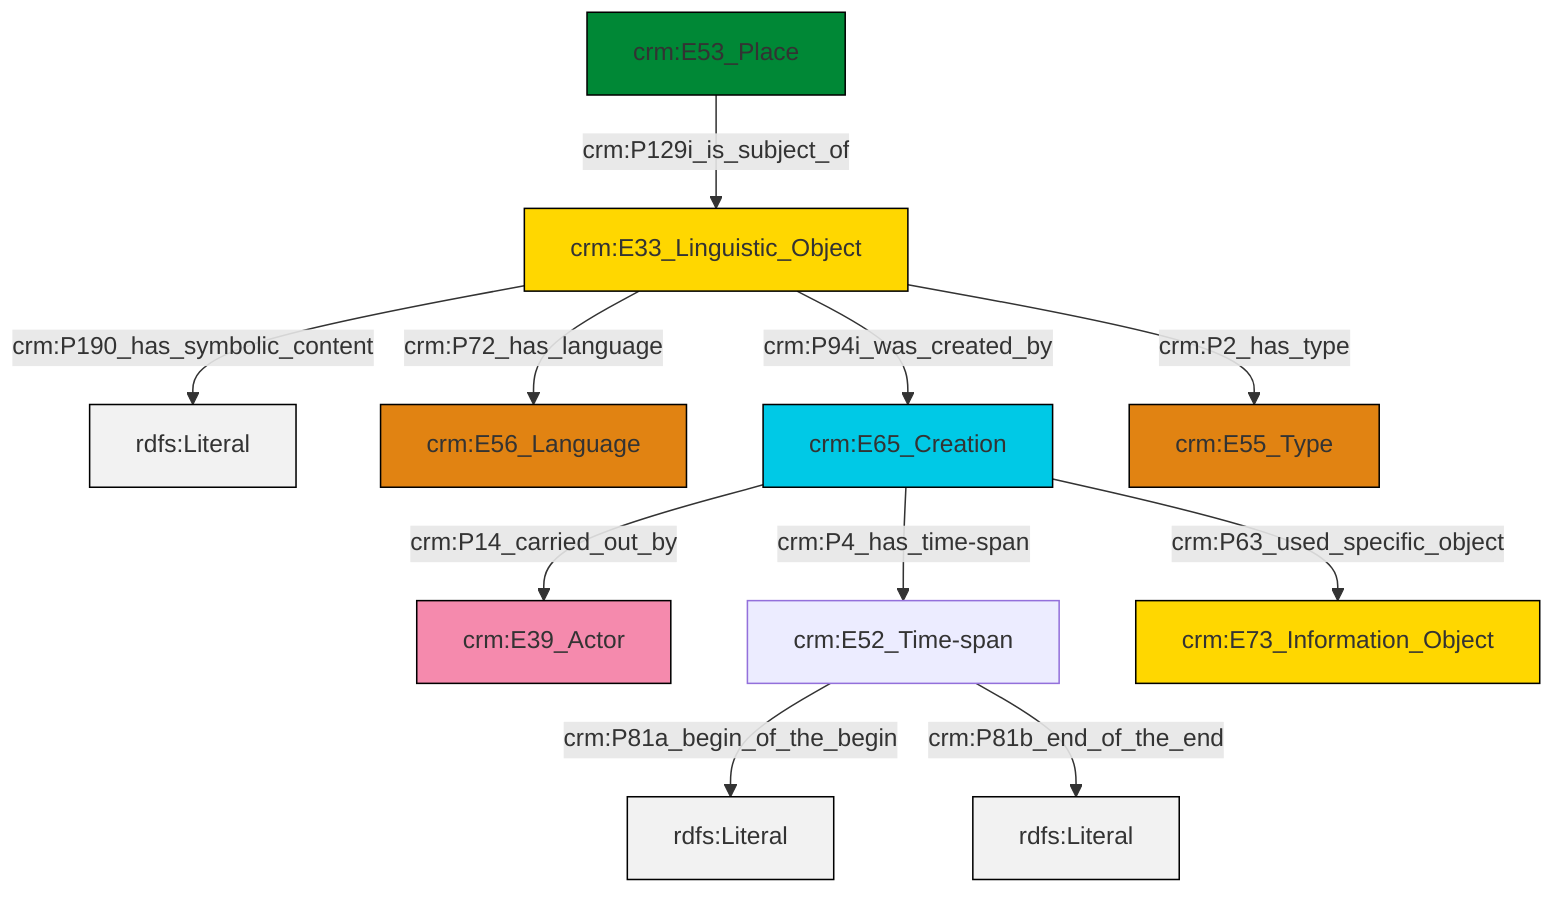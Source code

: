 graph TD
classDef Literal fill:#f2f2f2,stroke:#000000;
classDef CRM_Entity fill:#FFFFFF,stroke:#000000;
classDef Temporal_Entity fill:#00C9E6, stroke:#000000;
classDef Type fill:#E18312, stroke:#000000;
classDef Time-Span fill:#2C9C91, stroke:#000000;
classDef Appellation fill:#FFEB7F, stroke:#000000;
classDef Place fill:#008836, stroke:#000000;
classDef Persistent_Item fill:#B266B2, stroke:#000000;
classDef Conceptual_Object fill:#FFD700, stroke:#000000;
classDef Physical_Thing fill:#D2B48C, stroke:#000000;
classDef Actor fill:#f58aad, stroke:#000000;
classDef PC_Classes fill:#4ce600, stroke:#000000;
classDef Multi fill:#cccccc,stroke:#000000;

0["crm:E33_Linguistic_Object"]:::Conceptual_Object -->|crm:P190_has_symbolic_content| 1[rdfs:Literal]:::Literal
0["crm:E33_Linguistic_Object"]:::Conceptual_Object -->|crm:P72_has_language| 2["crm:E56_Language"]:::Type
0["crm:E33_Linguistic_Object"]:::Conceptual_Object -->|crm:P94i_was_created_by| 3["crm:E65_Creation"]:::Temporal_Entity
3["crm:E65_Creation"]:::Temporal_Entity -->|crm:P14_carried_out_by| 4["crm:E39_Actor"]:::Actor
5["crm:E52_Time-span"]:::Default -->|crm:P81a_begin_of_the_begin| 7[rdfs:Literal]:::Literal
0["crm:E33_Linguistic_Object"]:::Conceptual_Object -->|crm:P2_has_type| 9["crm:E55_Type"]:::Type
3["crm:E65_Creation"]:::Temporal_Entity -->|crm:P4_has_time-span| 5["crm:E52_Time-span"]:::Default
3["crm:E65_Creation"]:::Temporal_Entity -->|crm:P63_used_specific_object| 10["crm:E73_Information_Object"]:::Conceptual_Object
11["crm:E53_Place"]:::Place -->|crm:P129i_is_subject_of| 0["crm:E33_Linguistic_Object"]:::Conceptual_Object
5["crm:E52_Time-span"]:::Default -->|crm:P81b_end_of_the_end| 15[rdfs:Literal]:::Literal